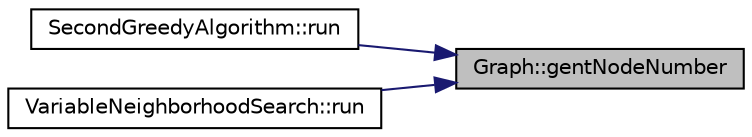 digraph "Graph::gentNodeNumber"
{
 // LATEX_PDF_SIZE
  edge [fontname="Helvetica",fontsize="10",labelfontname="Helvetica",labelfontsize="10"];
  node [fontname="Helvetica",fontsize="10",shape=record];
  rankdir="RL";
  Node1 [label="Graph::gentNodeNumber",height=0.2,width=0.4,color="black", fillcolor="grey75", style="filled", fontcolor="black",tooltip="Se encarga de devolver el número de nodos del grafo."];
  Node1 -> Node2 [dir="back",color="midnightblue",fontsize="10",style="solid",fontname="Helvetica"];
  Node2 [label="SecondGreedyAlgorithm::run",height=0.2,width=0.4,color="black", fillcolor="white", style="filled",URL="$class_second_greedy_algorithm.html#a762a19742a6cf9d39fe5e4080103b5ce",tooltip="Representa la variante del algoritmo voraz que consiste en partir de un vector que está lleno de todo..."];
  Node1 -> Node3 [dir="back",color="midnightblue",fontsize="10",style="solid",fontname="Helvetica"];
  Node3 [label="VariableNeighborhoodSearch::run",height=0.2,width=0.4,color="black", fillcolor="white", style="filled",URL="$class_variable_neighborhood_search.html#a9801bff3a36806d818d300010e0cd529",tooltip="Representa el método que va a realizar la ejecución del algorimo GVNS, para ello se va a partir de un..."];
}
